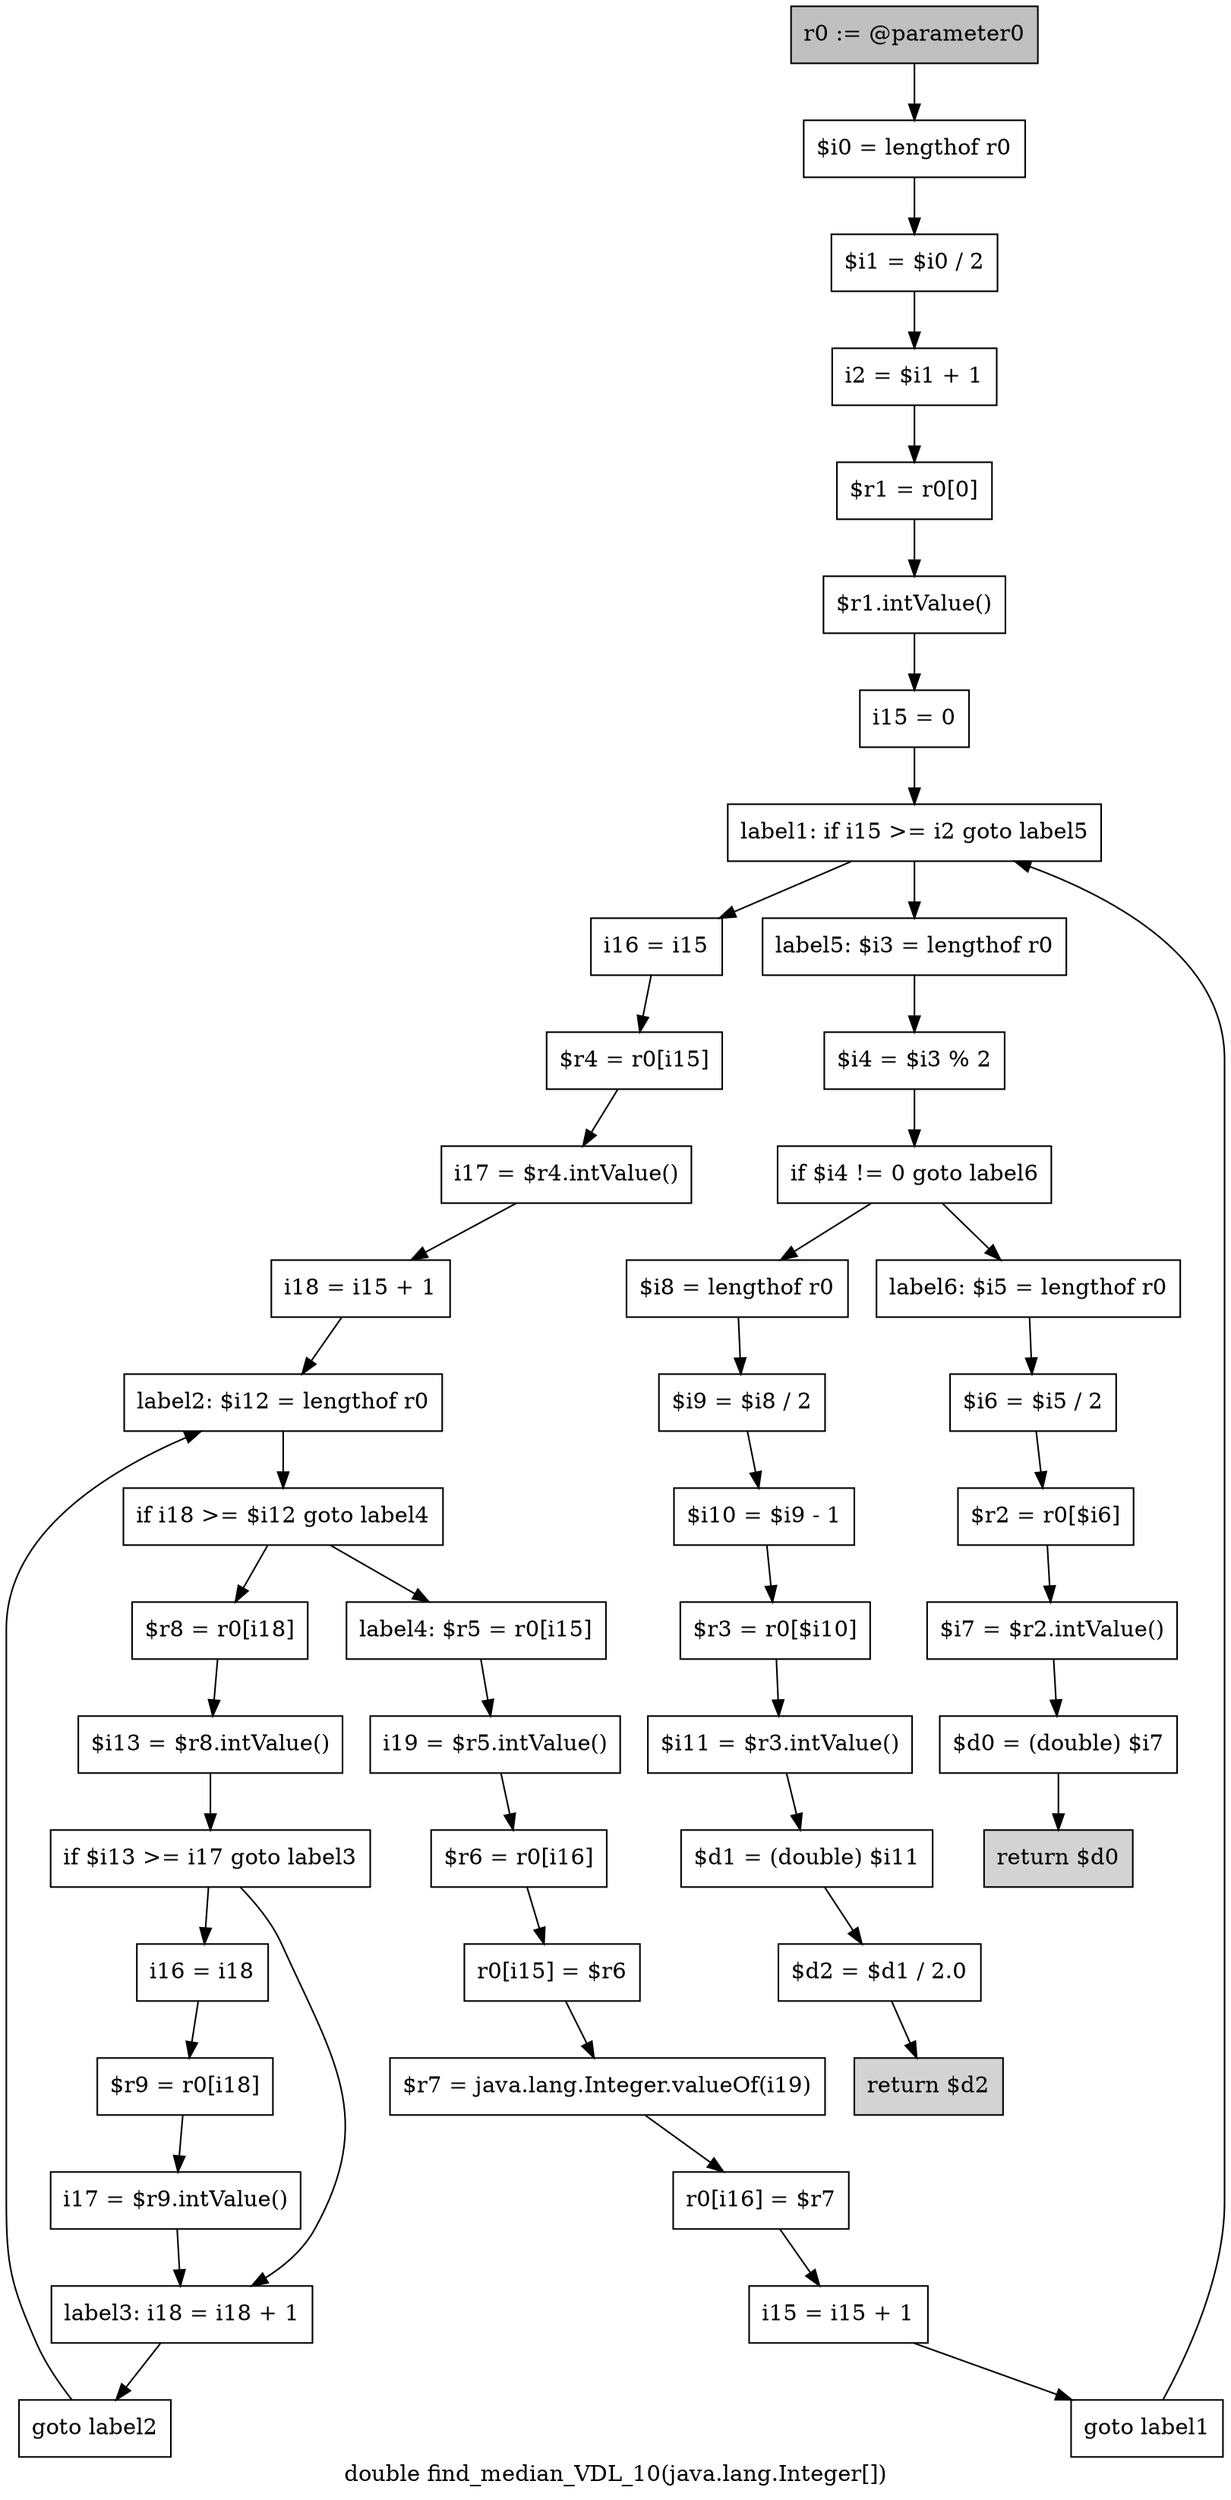 digraph "double find_median_VDL_10(java.lang.Integer[])" {
    label="double find_median_VDL_10(java.lang.Integer[])";
    node [shape=box];
    "0" [style=filled,fillcolor=gray,label="r0 := @parameter0",];
    "1" [label="$i0 = lengthof r0",];
    "0"->"1";
    "2" [label="$i1 = $i0 / 2",];
    "1"->"2";
    "3" [label="i2 = $i1 + 1",];
    "2"->"3";
    "4" [label="$r1 = r0[0]",];
    "3"->"4";
    "5" [label="$r1.intValue()",];
    "4"->"5";
    "6" [label="i15 = 0",];
    "5"->"6";
    "7" [label="label1: if i15 >= i2 goto label5",];
    "6"->"7";
    "8" [label="i16 = i15",];
    "7"->"8";
    "30" [label="label5: $i3 = lengthof r0",];
    "7"->"30";
    "9" [label="$r4 = r0[i15]",];
    "8"->"9";
    "10" [label="i17 = $r4.intValue()",];
    "9"->"10";
    "11" [label="i18 = i15 + 1",];
    "10"->"11";
    "12" [label="label2: $i12 = lengthof r0",];
    "11"->"12";
    "13" [label="if i18 >= $i12 goto label4",];
    "12"->"13";
    "14" [label="$r8 = r0[i18]",];
    "13"->"14";
    "22" [label="label4: $r5 = r0[i15]",];
    "13"->"22";
    "15" [label="$i13 = $r8.intValue()",];
    "14"->"15";
    "16" [label="if $i13 >= i17 goto label3",];
    "15"->"16";
    "17" [label="i16 = i18",];
    "16"->"17";
    "20" [label="label3: i18 = i18 + 1",];
    "16"->"20";
    "18" [label="$r9 = r0[i18]",];
    "17"->"18";
    "19" [label="i17 = $r9.intValue()",];
    "18"->"19";
    "19"->"20";
    "21" [label="goto label2",];
    "20"->"21";
    "21"->"12";
    "23" [label="i19 = $r5.intValue()",];
    "22"->"23";
    "24" [label="$r6 = r0[i16]",];
    "23"->"24";
    "25" [label="r0[i15] = $r6",];
    "24"->"25";
    "26" [label="$r7 = java.lang.Integer.valueOf(i19)",];
    "25"->"26";
    "27" [label="r0[i16] = $r7",];
    "26"->"27";
    "28" [label="i15 = i15 + 1",];
    "27"->"28";
    "29" [label="goto label1",];
    "28"->"29";
    "29"->"7";
    "31" [label="$i4 = $i3 % 2",];
    "30"->"31";
    "32" [label="if $i4 != 0 goto label6",];
    "31"->"32";
    "33" [label="$i8 = lengthof r0",];
    "32"->"33";
    "41" [label="label6: $i5 = lengthof r0",];
    "32"->"41";
    "34" [label="$i9 = $i8 / 2",];
    "33"->"34";
    "35" [label="$i10 = $i9 - 1",];
    "34"->"35";
    "36" [label="$r3 = r0[$i10]",];
    "35"->"36";
    "37" [label="$i11 = $r3.intValue()",];
    "36"->"37";
    "38" [label="$d1 = (double) $i11",];
    "37"->"38";
    "39" [label="$d2 = $d1 / 2.0",];
    "38"->"39";
    "40" [style=filled,fillcolor=lightgray,label="return $d2",];
    "39"->"40";
    "42" [label="$i6 = $i5 / 2",];
    "41"->"42";
    "43" [label="$r2 = r0[$i6]",];
    "42"->"43";
    "44" [label="$i7 = $r2.intValue()",];
    "43"->"44";
    "45" [label="$d0 = (double) $i7",];
    "44"->"45";
    "46" [style=filled,fillcolor=lightgray,label="return $d0",];
    "45"->"46";
}
